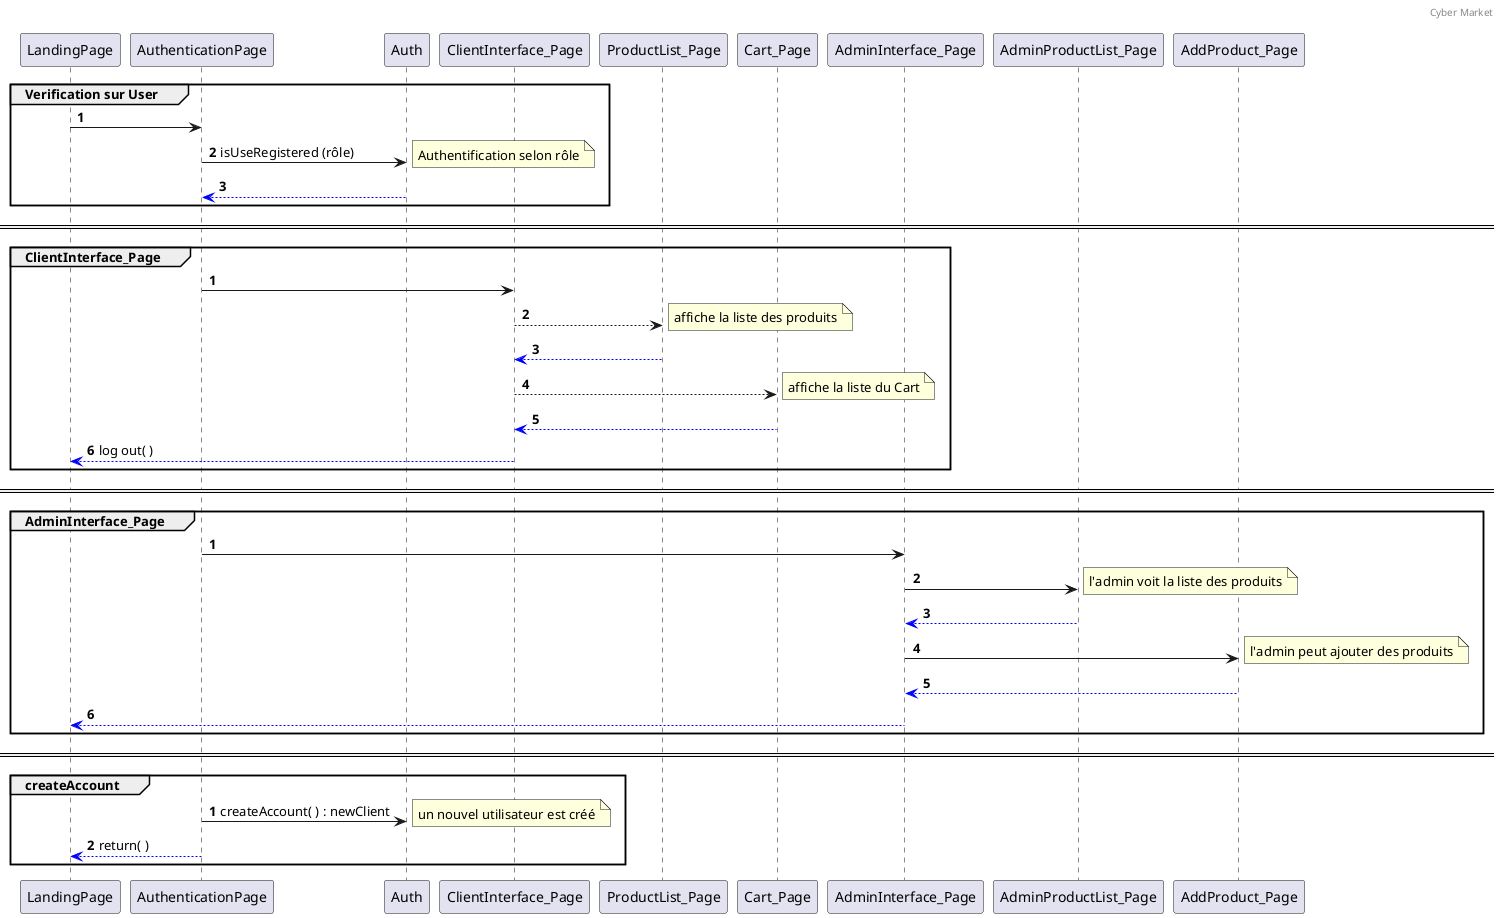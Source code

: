@startuml
header Cyber Market\n

autonumber
group Verification sur User
LandingPage -> AuthenticationPage

AuthenticationPage -> Auth : isUseRegistered (rôle)
note right: Authentification selon rôle

Auth -[#blue]-> AuthenticationPage
end

====

autonumber
group ClientInterface_Page
AuthenticationPage -> ClientInterface_Page

ClientInterface_Page --> ProductList_Page
note right: affiche la liste des produits
ProductList_Page -[#blue]->ClientInterface_Page

ClientInterface_Page --> Cart_Page
note right: affiche la liste du Cart
Cart_Page -[#blue]-> ClientInterface_Page
ClientInterface_Page -[#blue]-> LandingPage : log out( )
end

====

autonumber
group AdminInterface_Page
AuthenticationPage -> AdminInterface_Page

AdminInterface_Page -> AdminProductList_Page
note right: l'admin voit la liste des produits
AdminProductList_Page -[#blue]-> AdminInterface_Page

AdminInterface_Page -> AddProduct_Page
note right: l'admin peut ajouter des produits
AddProduct_Page -[#blue]-> AdminInterface_Page

AdminInterface_Page -[#blue]-> LandingPage
end

====

autonumber
group createAccount
AuthenticationPage -> Auth : createAccount( ) : newClient
note right: un nouvel utilisateur est créé

AuthenticationPage -[#blue]-> LandingPage : return( )
end
@enduml